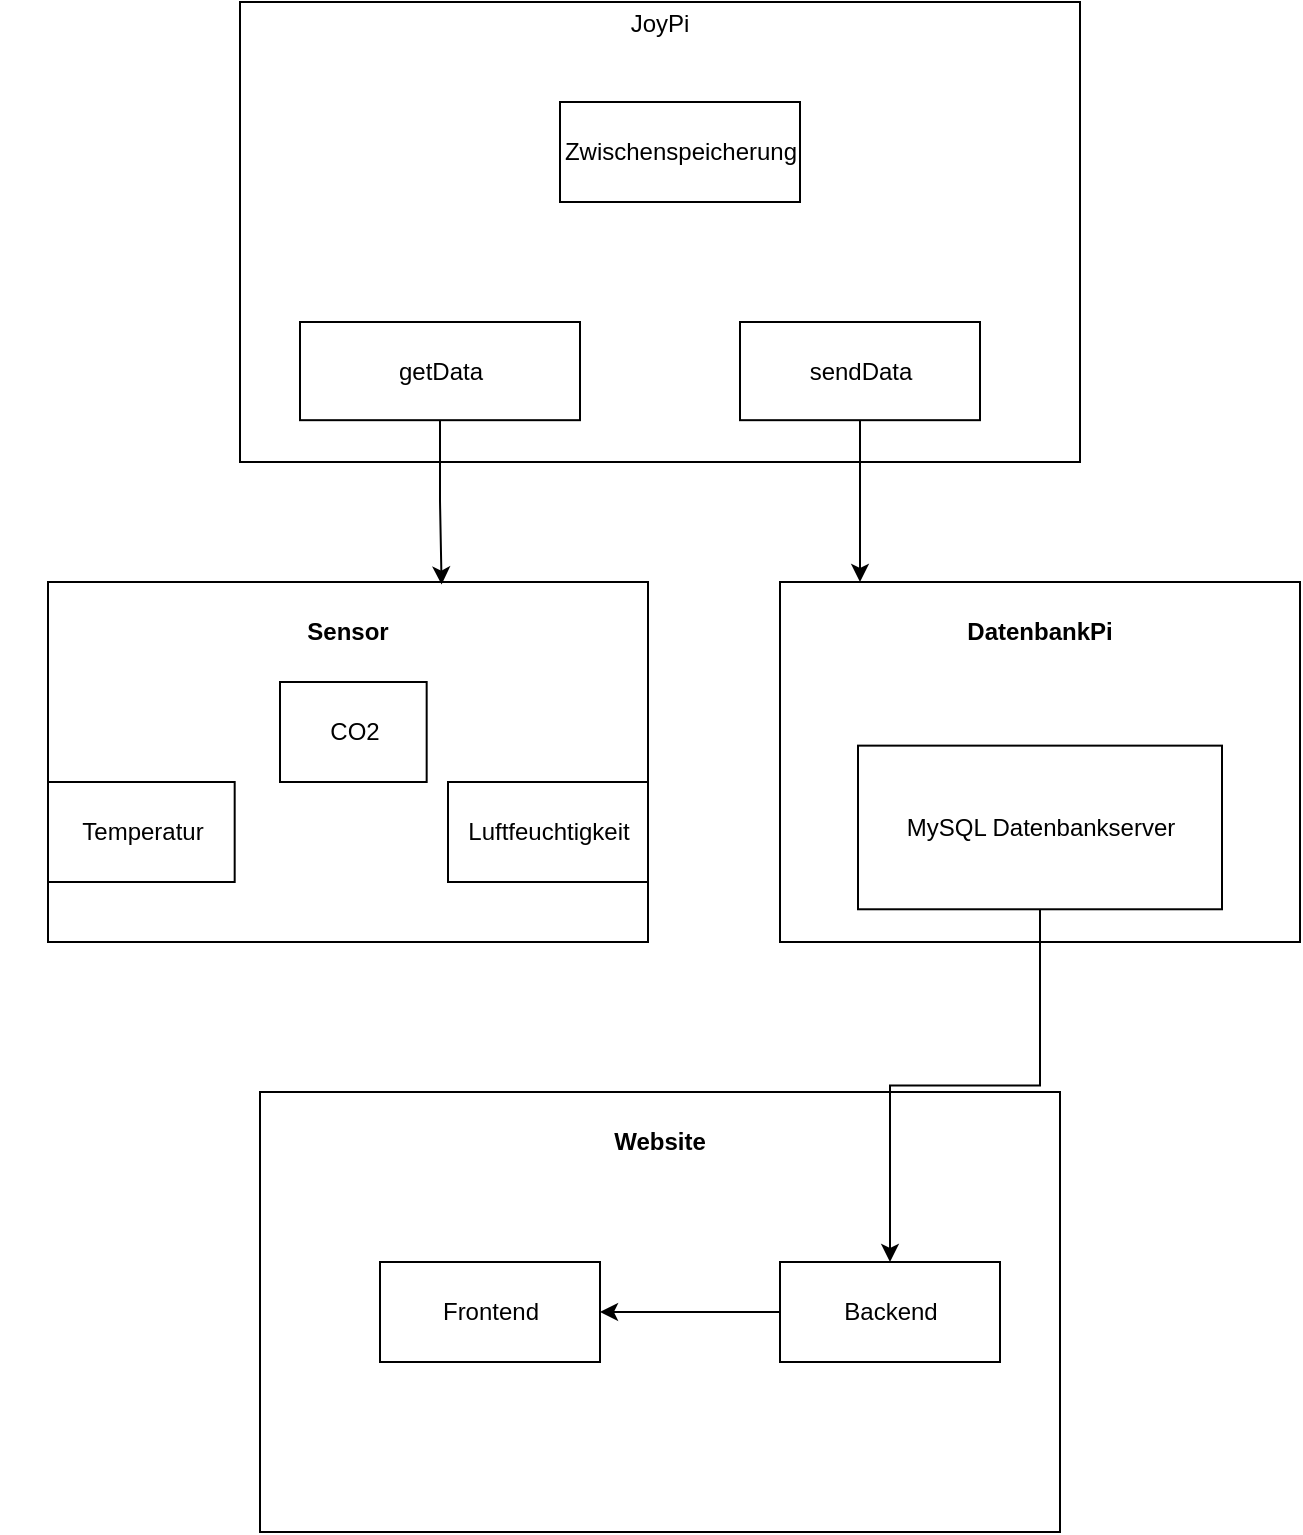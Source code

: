 <mxfile version="15.3.7" type="device"><diagram id="QaayaLesNpSen7Vb5PfX" name="Seite-1"><mxGraphModel dx="1184" dy="867" grid="1" gridSize="10" guides="1" tooltips="1" connect="1" arrows="1" fold="1" page="1" pageScale="1" pageWidth="827" pageHeight="1169" math="0" shadow="0"><root><mxCell id="0"/><mxCell id="1" parent="0"/><mxCell id="kB80YD6heowtN4biHrte-11" value="" style="group" vertex="1" connectable="0" parent="1"><mxGeometry x="220" y="80" width="420" height="230" as="geometry"/></mxCell><mxCell id="kB80YD6heowtN4biHrte-7" value="&lt;p style=&quot;margin: 0px ; margin-top: 4px ; text-align: center&quot;&gt;JoyPi&lt;/p&gt;" style="verticalAlign=top;align=left;overflow=fill;fontSize=12;fontFamily=Helvetica;html=1;" vertex="1" parent="kB80YD6heowtN4biHrte-11"><mxGeometry width="420" height="230" as="geometry"/></mxCell><mxCell id="kB80YD6heowtN4biHrte-8" value="getData" style="html=1;" vertex="1" parent="kB80YD6heowtN4biHrte-11"><mxGeometry x="30" y="160" width="140" height="49.09" as="geometry"/></mxCell><mxCell id="kB80YD6heowtN4biHrte-10" value="sendData" style="html=1;" vertex="1" parent="kB80YD6heowtN4biHrte-11"><mxGeometry x="250" y="160" width="120" height="49.09" as="geometry"/></mxCell><mxCell id="kB80YD6heowtN4biHrte-18" value="Zwischenspeicherung" style="html=1;" vertex="1" parent="kB80YD6heowtN4biHrte-11"><mxGeometry x="160" y="50" width="120" height="50" as="geometry"/></mxCell><mxCell id="kB80YD6heowtN4biHrte-12" value="" style="group" vertex="1" connectable="0" parent="1"><mxGeometry x="490" y="370" width="260" height="180" as="geometry"/></mxCell><mxCell id="kB80YD6heowtN4biHrte-1" value="&lt;p style=&quot;margin: 0px ; margin-top: 4px ; text-align: center&quot;&gt;&lt;br&gt;&lt;b&gt;DatenbankPi&lt;/b&gt;&lt;/p&gt;" style="verticalAlign=top;align=left;overflow=fill;fontSize=12;fontFamily=Helvetica;html=1;" vertex="1" parent="kB80YD6heowtN4biHrte-12"><mxGeometry width="260" height="180" as="geometry"/></mxCell><mxCell id="kB80YD6heowtN4biHrte-3" value="MySQL Datenbankserver" style="html=1;" vertex="1" parent="kB80YD6heowtN4biHrte-12"><mxGeometry x="39" y="81.818" width="182" height="81.818" as="geometry"/></mxCell><mxCell id="kB80YD6heowtN4biHrte-17" value="" style="group" vertex="1" connectable="0" parent="1"><mxGeometry x="100" y="350" width="300" height="180" as="geometry"/></mxCell><mxCell id="kB80YD6heowtN4biHrte-13" value="&lt;p style=&quot;margin: 0px ; margin-top: 4px ; text-align: center&quot;&gt;&lt;br&gt;&lt;b&gt;Sensor&lt;/b&gt;&lt;/p&gt;&lt;p style=&quot;margin: 0px ; margin-top: 4px ; text-align: center&quot;&gt;&lt;b&gt;&lt;br&gt;&lt;/b&gt;&lt;/p&gt;" style="verticalAlign=top;align=left;overflow=fill;fontSize=12;fontFamily=Helvetica;html=1;" vertex="1" parent="kB80YD6heowtN4biHrte-17"><mxGeometry x="24" y="20" width="300" height="180" as="geometry"/></mxCell><mxCell id="kB80YD6heowtN4biHrte-15" value="CO2" style="html=1;" vertex="1" parent="kB80YD6heowtN4biHrte-17"><mxGeometry x="140" y="70" width="73.333" height="50" as="geometry"/></mxCell><mxCell id="kB80YD6heowtN4biHrte-16" value="Luftfeuchtigkeit" style="html=1;" vertex="1" parent="kB80YD6heowtN4biHrte-17"><mxGeometry x="224" y="120" width="100" height="50" as="geometry"/></mxCell><mxCell id="kB80YD6heowtN4biHrte-14" value="Temperatur" style="html=1;" vertex="1" parent="kB80YD6heowtN4biHrte-17"><mxGeometry x="24" y="120" width="93.34" height="50" as="geometry"/></mxCell><mxCell id="kB80YD6heowtN4biHrte-25" style="edgeStyle=orthogonalEdgeStyle;rounded=0;orthogonalLoop=1;jettySize=auto;html=1;entryX=0.656;entryY=0.007;entryDx=0;entryDy=0;entryPerimeter=0;" edge="1" parent="1" source="kB80YD6heowtN4biHrte-8" target="kB80YD6heowtN4biHrte-13"><mxGeometry relative="1" as="geometry"/></mxCell><mxCell id="kB80YD6heowtN4biHrte-26" style="edgeStyle=orthogonalEdgeStyle;rounded=0;orthogonalLoop=1;jettySize=auto;html=1;" edge="1" parent="1" source="kB80YD6heowtN4biHrte-10"><mxGeometry relative="1" as="geometry"><mxPoint x="530" y="370" as="targetPoint"/></mxGeometry></mxCell><mxCell id="kB80YD6heowtN4biHrte-27" value="&lt;p style=&quot;margin: 0px ; margin-top: 4px ; text-align: center&quot;&gt;&lt;br&gt;&lt;b&gt;Website&lt;/b&gt;&lt;/p&gt;" style="verticalAlign=top;align=left;overflow=fill;fontSize=12;fontFamily=Helvetica;html=1;" vertex="1" parent="1"><mxGeometry x="230" y="625" width="400" height="220" as="geometry"/></mxCell><mxCell id="kB80YD6heowtN4biHrte-28" value="Frontend" style="html=1;" vertex="1" parent="1"><mxGeometry x="290" y="710" width="110" height="50" as="geometry"/></mxCell><mxCell id="kB80YD6heowtN4biHrte-32" style="edgeStyle=orthogonalEdgeStyle;rounded=0;orthogonalLoop=1;jettySize=auto;html=1;" edge="1" parent="1" source="kB80YD6heowtN4biHrte-29" target="kB80YD6heowtN4biHrte-28"><mxGeometry relative="1" as="geometry"/></mxCell><mxCell id="kB80YD6heowtN4biHrte-29" value="Backend" style="html=1;" vertex="1" parent="1"><mxGeometry x="490" y="710" width="110" height="50" as="geometry"/></mxCell><mxCell id="kB80YD6heowtN4biHrte-31" style="edgeStyle=orthogonalEdgeStyle;rounded=0;orthogonalLoop=1;jettySize=auto;html=1;entryX=0.5;entryY=0;entryDx=0;entryDy=0;" edge="1" parent="1" source="kB80YD6heowtN4biHrte-3" target="kB80YD6heowtN4biHrte-29"><mxGeometry relative="1" as="geometry"/></mxCell></root></mxGraphModel></diagram></mxfile>
